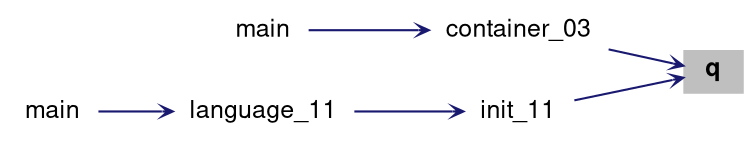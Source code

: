 digraph "q"
{
 // LATEX_PDF_SIZE
  bgcolor="transparent";
  edge [fontname="Helvetica,Arial,sans-serif",fontsize=15,labelfontsize=15 arrowhead=open arrowtail=open arrowsize=0.5];
  node [fontname="Helvetica,Arial,sans-serif",fontsize=15,fontsize=12 shape=plaintext];
  rankdir="RL";
  Node1 [label=<<b>q</b>>,height=0.2,width=0.4,color="black", fillcolor="grey75", style="filled", fontcolor="black",tooltip=" "];
  Node1 -> Node2 [dir="back",color="midnightblue",style="solid"];
  Node2 [label="container_03",height=0.2,width=0.4,color="black",URL="$group__lang03.html#ga83f53ac8c07000ae6975d0b96cded5da",tooltip="container"];
  Node2 -> Node3 [dir="back",color="midnightblue",style="solid"];
  Node3 [label="main",height=0.2,width=0.4,color="black",URL="$group__CPP03.html#ga840291bc02cba5474a4cb46a9b9566fe",tooltip=" "];
  Node1 -> Node4 [dir="back",color="midnightblue",style="solid"];
  Node4 [label="init_11",height=0.2,width=0.4,color="black",URL="$group__lang11.html#gab8e1cf21cef29f6a3b8b4d3bf7ae378f",tooltip=" "];
  Node4 -> Node5 [dir="back",color="midnightblue",style="solid"];
  Node5 [label="language_11",height=0.2,width=0.4,color="black",URL="$group__lang11.html#gaa2d7b19a78d91914e735ea5a16767df4",tooltip=" "];
  Node5 -> Node6 [dir="back",color="midnightblue",style="solid"];
  Node6 [label="main",height=0.2,width=0.4,color="black",URL="$group__CPP11.html#ga840291bc02cba5474a4cb46a9b9566fe",tooltip=" "];
}
